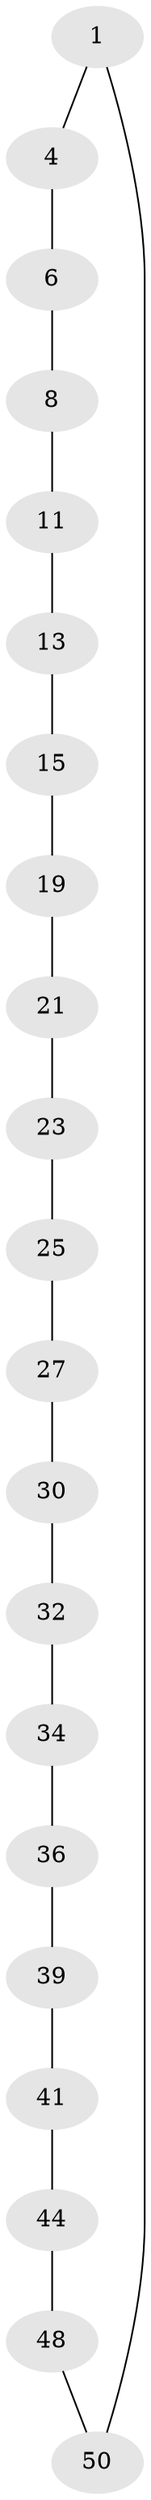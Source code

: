 // original degree distribution, {2: 1.0}
// Generated by graph-tools (version 1.1) at 2025/20/03/04/25 18:20:18]
// undirected, 21 vertices, 21 edges
graph export_dot {
graph [start="1"]
  node [color=gray90,style=filled];
  1 [super="+2"];
  4 [super="+5"];
  6 [super="+7"];
  8 [super="+9"];
  11 [super="+12"];
  13 [super="+14"];
  15 [super="+16"];
  19 [super="+20"];
  21 [super="+22"];
  23 [super="+24"];
  25 [super="+26"];
  27 [super="+28"];
  30 [super="+31"];
  32 [super="+33"];
  34 [super="+35"];
  36 [super="+37"];
  39 [super="+40"];
  41 [super="+42"];
  44 [super="+45"];
  48 [super="+49"];
  50 [super="+51"];
  1 -- 50;
  1 -- 4;
  4 -- 6;
  6 -- 8;
  8 -- 11;
  11 -- 13;
  13 -- 15;
  15 -- 19;
  19 -- 21;
  21 -- 23;
  23 -- 25;
  25 -- 27;
  27 -- 30;
  30 -- 32;
  32 -- 34;
  34 -- 36;
  36 -- 39;
  39 -- 41;
  41 -- 44;
  44 -- 48;
  48 -- 50;
}
